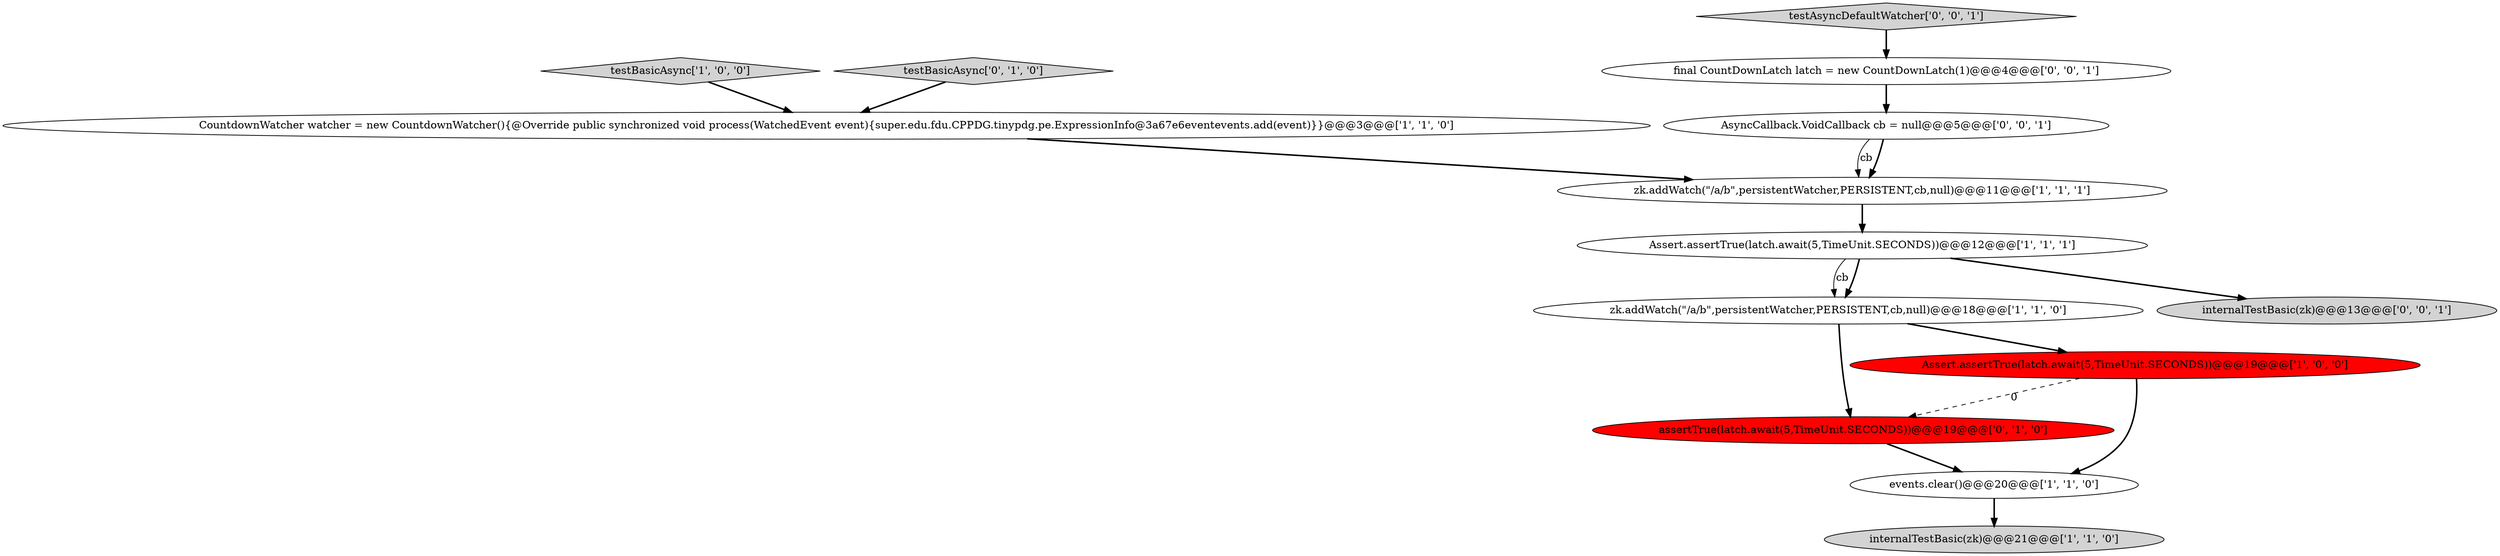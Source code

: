 digraph {
1 [style = filled, label = "testBasicAsync['1', '0', '0']", fillcolor = lightgray, shape = diamond image = "AAA0AAABBB1BBB"];
3 [style = filled, label = "events.clear()@@@20@@@['1', '1', '0']", fillcolor = white, shape = ellipse image = "AAA0AAABBB1BBB"];
10 [style = filled, label = "AsyncCallback.VoidCallback cb = null@@@5@@@['0', '0', '1']", fillcolor = white, shape = ellipse image = "AAA0AAABBB3BBB"];
8 [style = filled, label = "assertTrue(latch.await(5,TimeUnit.SECONDS))@@@19@@@['0', '1', '0']", fillcolor = red, shape = ellipse image = "AAA1AAABBB2BBB"];
4 [style = filled, label = "CountdownWatcher watcher = new CountdownWatcher(){@Override public synchronized void process(WatchedEvent event){super.edu.fdu.CPPDG.tinypdg.pe.ExpressionInfo@3a67e6eventevents.add(event)}}@@@3@@@['1', '1', '0']", fillcolor = white, shape = ellipse image = "AAA0AAABBB1BBB"];
0 [style = filled, label = "zk.addWatch(\"/a/b\",persistentWatcher,PERSISTENT,cb,null)@@@18@@@['1', '1', '0']", fillcolor = white, shape = ellipse image = "AAA0AAABBB1BBB"];
11 [style = filled, label = "internalTestBasic(zk)@@@13@@@['0', '0', '1']", fillcolor = lightgray, shape = ellipse image = "AAA0AAABBB3BBB"];
12 [style = filled, label = "testAsyncDefaultWatcher['0', '0', '1']", fillcolor = lightgray, shape = diamond image = "AAA0AAABBB3BBB"];
5 [style = filled, label = "Assert.assertTrue(latch.await(5,TimeUnit.SECONDS))@@@19@@@['1', '0', '0']", fillcolor = red, shape = ellipse image = "AAA1AAABBB1BBB"];
2 [style = filled, label = "zk.addWatch(\"/a/b\",persistentWatcher,PERSISTENT,cb,null)@@@11@@@['1', '1', '1']", fillcolor = white, shape = ellipse image = "AAA0AAABBB1BBB"];
7 [style = filled, label = "Assert.assertTrue(latch.await(5,TimeUnit.SECONDS))@@@12@@@['1', '1', '1']", fillcolor = white, shape = ellipse image = "AAA0AAABBB1BBB"];
9 [style = filled, label = "testBasicAsync['0', '1', '0']", fillcolor = lightgray, shape = diamond image = "AAA0AAABBB2BBB"];
13 [style = filled, label = "final CountDownLatch latch = new CountDownLatch(1)@@@4@@@['0', '0', '1']", fillcolor = white, shape = ellipse image = "AAA0AAABBB3BBB"];
6 [style = filled, label = "internalTestBasic(zk)@@@21@@@['1', '1', '0']", fillcolor = lightgray, shape = ellipse image = "AAA0AAABBB1BBB"];
5->3 [style = bold, label=""];
13->10 [style = bold, label=""];
12->13 [style = bold, label=""];
5->8 [style = dashed, label="0"];
3->6 [style = bold, label=""];
1->4 [style = bold, label=""];
10->2 [style = bold, label=""];
7->0 [style = bold, label=""];
7->11 [style = bold, label=""];
7->0 [style = solid, label="cb"];
4->2 [style = bold, label=""];
2->7 [style = bold, label=""];
10->2 [style = solid, label="cb"];
9->4 [style = bold, label=""];
0->5 [style = bold, label=""];
8->3 [style = bold, label=""];
0->8 [style = bold, label=""];
}
